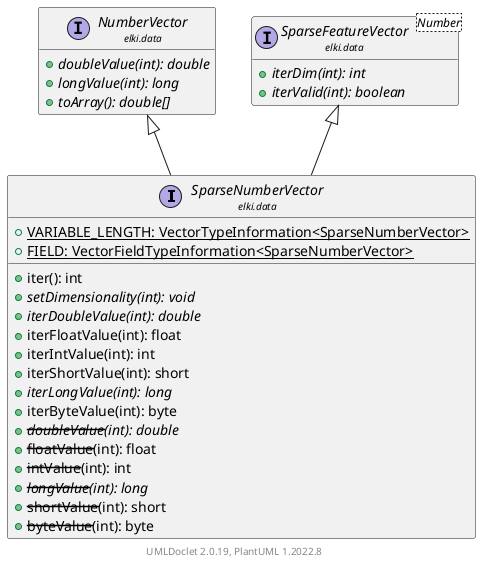 @startuml
    remove .*\.(Instance|Par|Parameterizer|Factory)$
    set namespaceSeparator none
    hide empty fields
    hide empty methods

    interface "<size:14>SparseNumberVector\n<size:10>elki.data" as elki.data.SparseNumberVector [[SparseNumberVector.html]] {
        {static} +VARIABLE_LENGTH: VectorTypeInformation<SparseNumberVector>
        {static} +FIELD: VectorFieldTypeInformation<SparseNumberVector>
        +iter(): int
        {abstract} +setDimensionality(int): void
        {abstract} +iterDoubleValue(int): double
        +iterFloatValue(int): float
        +iterIntValue(int): int
        +iterShortValue(int): short
        {abstract} +iterLongValue(int): long
        +iterByteValue(int): byte
        {abstract} +--doubleValue--(int): double
        +--floatValue--(int): float
        +--intValue--(int): int
        {abstract} +--longValue--(int): long
        +--shortValue--(int): short
        +--byteValue--(int): byte
    }

    interface "<size:14>NumberVector\n<size:10>elki.data" as elki.data.NumberVector [[NumberVector.html]] {
        {abstract} +doubleValue(int): double
        {abstract} +longValue(int): long
        {abstract} +toArray(): double[]
    }
    interface "<size:14>SparseFeatureVector\n<size:10>elki.data" as elki.data.SparseFeatureVector<Number> [[SparseFeatureVector.html]] {
        {abstract} +iterDim(int): int
        {abstract} +iterValid(int): boolean
    }
    interface "<size:14>SparseNumberVector.Factory\n<size:10>elki.data" as elki.data.SparseNumberVector.Factory<V extends SparseNumberVector> [[SparseNumberVector.Factory.html]]

    elki.data.NumberVector <|-- elki.data.SparseNumberVector
    elki.data.SparseFeatureVector <|-- elki.data.SparseNumberVector
    elki.data.SparseNumberVector +-- elki.data.SparseNumberVector.Factory

    center footer UMLDoclet 2.0.19, PlantUML 1.2022.8
@enduml
